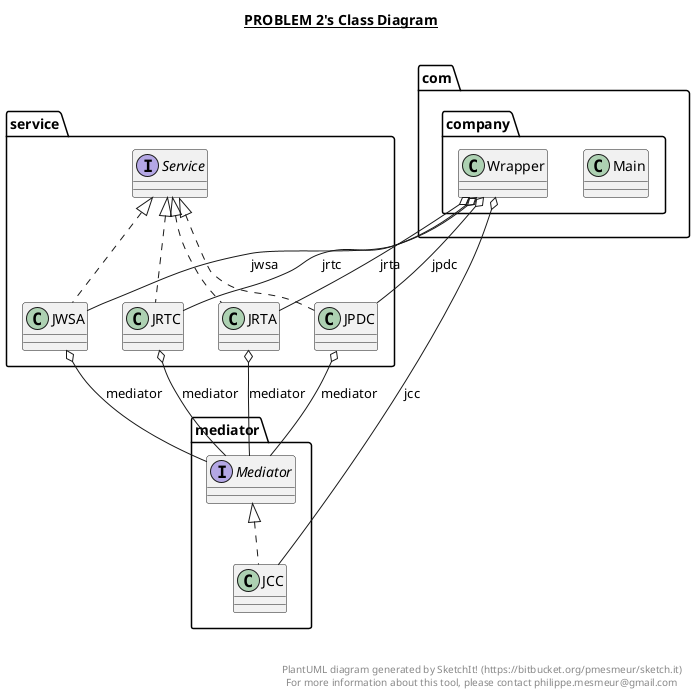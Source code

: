 @startuml

title __PROBLEM 2's Class Diagram__\n

  namespace com.company {
    class com.company.Main {
    }
  }
  

  namespace com.company {
    class com.company.Wrapper {
    }
  }
  

  namespace mediator {
    class mediator.JCC {
    }
  }
  

  namespace mediator {
    interface mediator.Mediator {
    }
  }
  

  namespace service {
    class service.JPDC {
    }
  }
  

  namespace service {
    class service.JRTA {
    }
  }
  

  namespace service {
    class service.JRTC {
    }
  }
  

  namespace service {
    class service.JWSA {
    }
  }
  

  namespace service {
    interface service.Service {
    }
  }
  

  com.company.Wrapper o-- mediator.JCC : jcc
  com.company.Wrapper o-- service.JPDC : jpdc
  com.company.Wrapper o-- service.JRTA : jrta
  com.company.Wrapper o-- service.JRTC : jrtc
  com.company.Wrapper o-- service.JWSA : jwsa
  mediator.JCC .up.|> mediator.Mediator
  service.JPDC .up.|> service.Service
  service.JPDC o-- mediator.Mediator : mediator
  service.JRTA .up.|> service.Service
  service.JRTA o-- mediator.Mediator : mediator
  service.JRTC .up.|> service.Service
  service.JRTC o-- mediator.Mediator : mediator
  service.JWSA .up.|> service.Service
  service.JWSA o-- mediator.Mediator : mediator


right footer


PlantUML diagram generated by SketchIt! (https://bitbucket.org/pmesmeur/sketch.it)
For more information about this tool, please contact philippe.mesmeur@gmail.com
endfooter

@enduml
